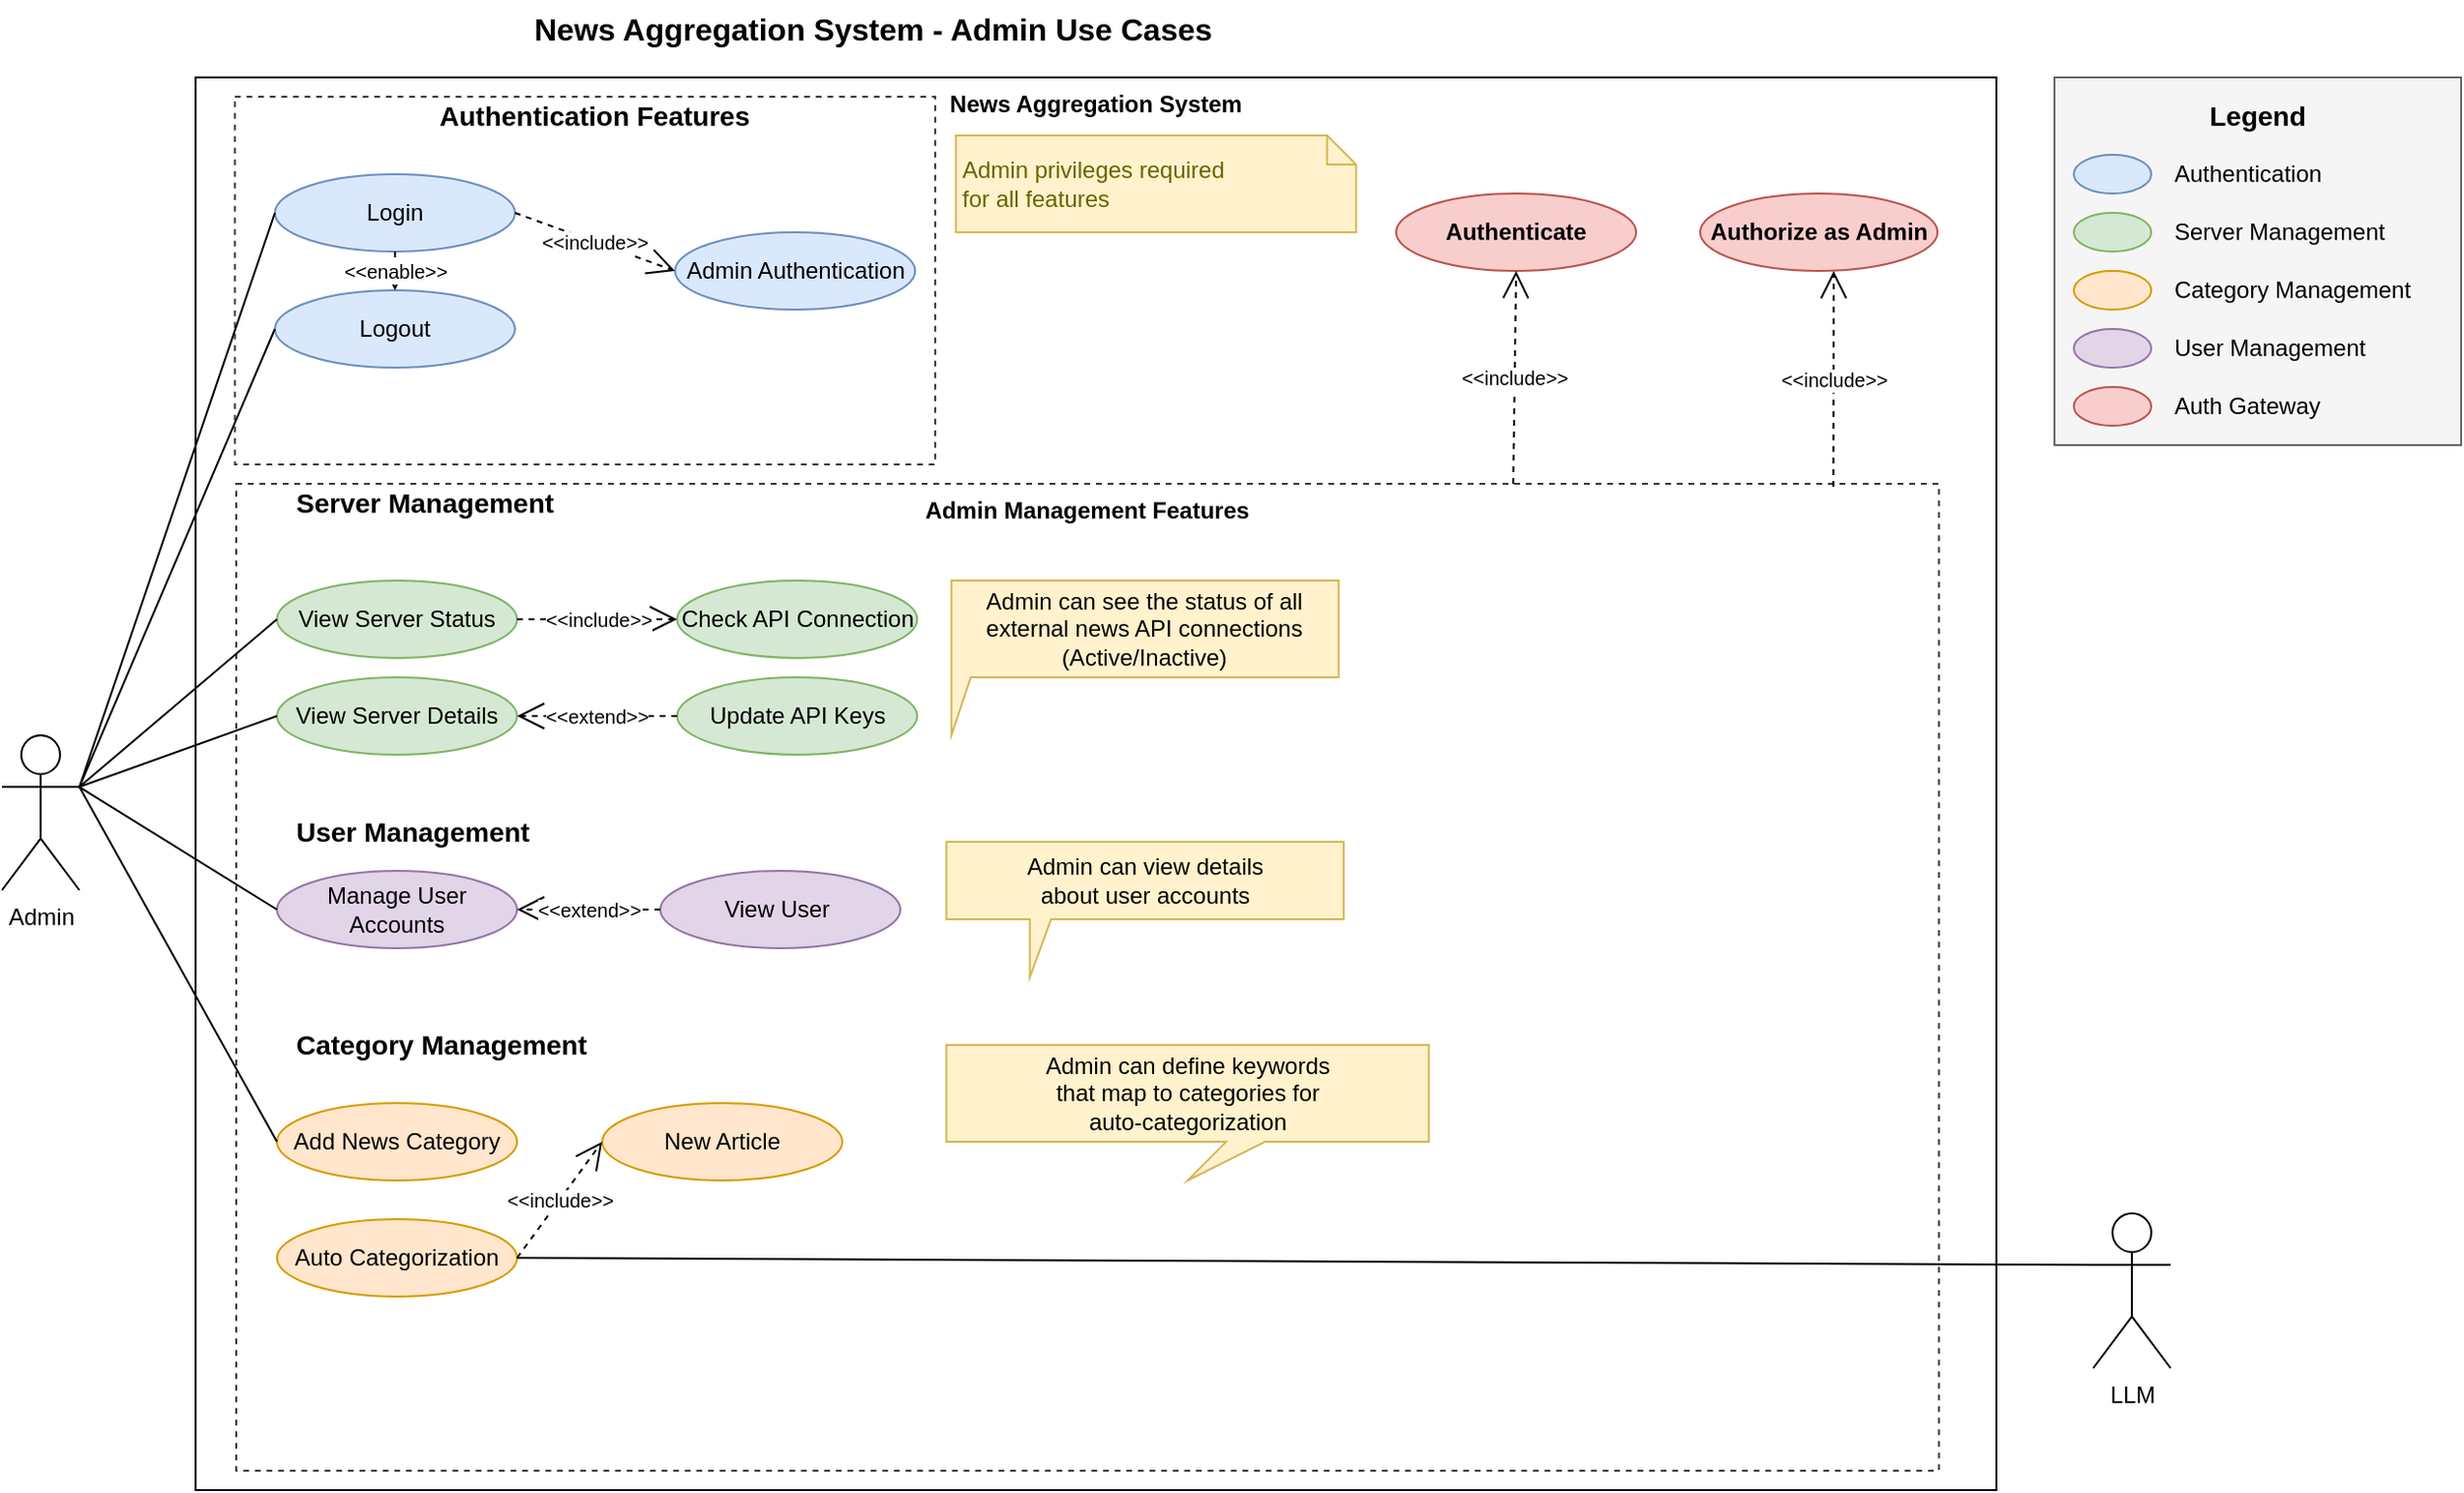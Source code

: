 <mxfile>
    <diagram id="prXP3yVRkw-bXfKzo3PY" name="Admin Use Cases">
        <mxGraphModel dx="967" dy="500" grid="1" gridSize="10" guides="1" tooltips="1" connect="1" arrows="1" fold="1" page="1" pageScale="1" pageWidth="1100" pageHeight="850" background="none" math="0" shadow="0">
            <root>
                <mxCell id="0"/>
                <mxCell id="1" parent="0"/>
                <mxCell id="2" value="News Aggregation System - Admin Use Cases" style="text;html=1;strokeColor=none;fillColor=none;align=center;verticalAlign=middle;whiteSpace=wrap;rounded=0;fontSize=16;fontStyle=1" parent="1" vertex="1">
                    <mxGeometry x="350" y="20" width="400" height="30" as="geometry"/>
                </mxCell>
                <mxCell id="3" value="" style="rounded=0;whiteSpace=wrap;html=1;fillColor=#f5f5f5;strokeColor=#666666;fontColor=#333333;" parent="1" vertex="1">
                    <mxGeometry x="1160" y="60" width="210" height="190" as="geometry"/>
                </mxCell>
                <mxCell id="4" value="Legend" style="text;html=1;strokeColor=none;fillColor=none;align=center;verticalAlign=middle;whiteSpace=wrap;rounded=0;fontSize=14;fontStyle=1" parent="1" vertex="1">
                    <mxGeometry x="1160" y="65" width="210" height="30" as="geometry"/>
                </mxCell>
                <mxCell id="5" value="" style="ellipse;whiteSpace=wrap;html=1;fillColor=#dae8fc;strokeColor=#6c8ebf;" parent="1" vertex="1">
                    <mxGeometry x="1170" y="100" width="40" height="20" as="geometry"/>
                </mxCell>
                <mxCell id="6" value="Authentication" style="text;html=1;strokeColor=none;fillColor=none;align=left;verticalAlign=middle;whiteSpace=wrap;rounded=0;" parent="1" vertex="1">
                    <mxGeometry x="1220" y="100" width="130" height="20" as="geometry"/>
                </mxCell>
                <mxCell id="7" value="" style="ellipse;whiteSpace=wrap;html=1;fillColor=#d5e8d4;strokeColor=#82b366;" parent="1" vertex="1">
                    <mxGeometry x="1170" y="130" width="40" height="20" as="geometry"/>
                </mxCell>
                <mxCell id="8" value="Server Management" style="text;html=1;strokeColor=none;fillColor=none;align=left;verticalAlign=middle;whiteSpace=wrap;rounded=0;" parent="1" vertex="1">
                    <mxGeometry x="1220" y="130" width="130" height="20" as="geometry"/>
                </mxCell>
                <mxCell id="9" value="" style="ellipse;whiteSpace=wrap;html=1;fillColor=#ffe6cc;strokeColor=#d79b00;" parent="1" vertex="1">
                    <mxGeometry x="1170" y="160" width="40" height="20" as="geometry"/>
                </mxCell>
                <mxCell id="10" value="Category Management" style="text;html=1;strokeColor=none;fillColor=none;align=left;verticalAlign=middle;whiteSpace=wrap;rounded=0;" parent="1" vertex="1">
                    <mxGeometry x="1220" y="160" width="130" height="20" as="geometry"/>
                </mxCell>
                <mxCell id="11" value="" style="ellipse;whiteSpace=wrap;html=1;fillColor=#e1d5e7;strokeColor=#9673a6;" parent="1" vertex="1">
                    <mxGeometry x="1170" y="190" width="40" height="20" as="geometry"/>
                </mxCell>
                <mxCell id="12" value="User Management" style="text;html=1;strokeColor=none;fillColor=none;align=left;verticalAlign=middle;whiteSpace=wrap;rounded=0;" parent="1" vertex="1">
                    <mxGeometry x="1220" y="190" width="130" height="20" as="geometry"/>
                </mxCell>
                <mxCell id="13" value="" style="ellipse;whiteSpace=wrap;html=1;fillColor=#f8cecc;strokeColor=#b85450;" parent="1" vertex="1">
                    <mxGeometry x="1170" y="220" width="40" height="20" as="geometry"/>
                </mxCell>
                <mxCell id="14" value="Auth Gateway" style="text;html=1;strokeColor=none;fillColor=none;align=left;verticalAlign=middle;whiteSpace=wrap;rounded=0;" parent="1" vertex="1">
                    <mxGeometry x="1220" y="220" width="130" height="20" as="geometry"/>
                </mxCell>
                <mxCell id="20" value="Admin" style="shape=umlActor;verticalLabelPosition=bottom;verticalAlign=top;html=1;outlineConnect=0;" parent="1" vertex="1">
                    <mxGeometry x="100" y="400" width="40" height="80" as="geometry"/>
                </mxCell>
                <mxCell id="30" value="News Aggregation System" style="shape=rect;html=1;verticalAlign=top;fontStyle=1;whiteSpace=wrap;align=center;fillColor=none;strokeWidth=1;container=1;" parent="1" vertex="1">
                    <mxGeometry x="200" y="60" width="930" height="730" as="geometry"/>
                </mxCell>
                <mxCell id="110" value="" style="shape=rect;html=1;verticalAlign=top;fontStyle=1;whiteSpace=wrap;align=center;fillColor=none;strokeColor=#36393d;container=1;dashed=1;" parent="30" vertex="1">
                    <mxGeometry x="20.297" y="10" width="361.667" height="190" as="geometry"/>
                </mxCell>
                <mxCell id="31" value="Authentication Features" style="text;html=1;strokeColor=none;fillColor=none;align=left;verticalAlign=middle;whiteSpace=wrap;rounded=0;fontSize=14;fontStyle=1" parent="110" vertex="1">
                    <mxGeometry x="103.333" width="175.667" height="20" as="geometry"/>
                </mxCell>
                <mxCell id="33" value="&lt;span style=&quot;color: rgb(0, 0, 0);&quot;&gt;Login&lt;/span&gt;" style="ellipse;whiteSpace=wrap;html=1;fillColor=#dae8fc;strokeColor=#6c8ebf;" parent="110" vertex="1">
                    <mxGeometry x="20.667" y="40" width="124.0" height="40" as="geometry"/>
                </mxCell>
                <mxCell id="150" value="Logout" style="ellipse;whiteSpace=wrap;html=1;fillColor=#dae8fc;strokeColor=#6c8ebf;" parent="110" vertex="1">
                    <mxGeometry x="20.67" y="100" width="124" height="40" as="geometry"/>
                </mxCell>
                <mxCell id="35" value="Admin Authentication" style="ellipse;whiteSpace=wrap;html=1;fillColor=#dae8fc;strokeColor=#6c8ebf;" parent="110" vertex="1">
                    <mxGeometry x="227.333" y="70" width="124.0" height="40" as="geometry"/>
                </mxCell>
                <mxCell id="37" value="&lt;font style=&quot;font-size: 10px;&quot;&gt;&amp;lt;&amp;lt;include&amp;gt;&amp;gt;&lt;/font&gt;" style="endArrow=open;endSize=12;dashed=1;html=1;fontSize=10;exitX=1;exitY=0.5;exitDx=0;exitDy=0;entryX=0;entryY=0.5;entryDx=0;entryDy=0;" parent="110" source="33" target="35" edge="1">
                    <mxGeometry width="160" relative="1" as="geometry"/>
                </mxCell>
                <mxCell id="151" value="&lt;font style=&quot;font-size: 10px;&quot;&gt;&amp;lt;&amp;lt;enable&amp;gt;&amp;gt;&lt;/font&gt;" style="endArrow=open;endSize=12;dashed=1;html=1;fontSize=10;exitX=0.5;exitY=1;exitDx=0;exitDy=0;entryX=0.5;entryY=0;entryDx=0;entryDy=0;" parent="110" source="33" target="150" edge="1">
                    <mxGeometry width="160" relative="1" as="geometry"/>
                </mxCell>
                <mxCell id="111" value="Admin Management Features" style="shape=rect;html=1;verticalAlign=top;fontStyle=1;whiteSpace=wrap;align=center;fillColor=none;strokeColor=#36393d;container=1;dashed=1;" parent="30" vertex="1">
                    <mxGeometry x="21" y="210" width="879.33" height="510" as="geometry"/>
                </mxCell>
                <mxCell id="40" value="Server Management" style="text;html=1;strokeColor=none;fillColor=none;align=left;verticalAlign=middle;whiteSpace=wrap;rounded=0;fontSize=14;fontStyle=1" parent="111" vertex="1">
                    <mxGeometry x="29.311" width="249.144" height="20" as="geometry"/>
                </mxCell>
                <mxCell id="90" value="Admin can see the status of all&#xa;external news API connections&#xa;(Active/Inactive)" style="shape=callout;whiteSpace=wrap;html=1;perimeter=calloutPerimeter;size=30;position=0;base=10;fillColor=#fff2cc;strokeColor=#d6b656;align=center;position2=0;rotation=0;" parent="111" vertex="1">
                    <mxGeometry x="369.33" y="50" width="200" height="80" as="geometry"/>
                </mxCell>
                <mxCell id="60" value="User Management" style="text;html=1;strokeColor=none;fillColor=none;align=left;verticalAlign=middle;whiteSpace=wrap;rounded=0;fontSize=14;fontStyle=1" parent="111" vertex="1">
                    <mxGeometry x="29.311" y="170" width="249.144" height="20" as="geometry"/>
                </mxCell>
                <mxCell id="70" value="Category Management" style="text;html=1;strokeColor=none;fillColor=none;align=left;verticalAlign=middle;whiteSpace=wrap;rounded=0;fontSize=14;fontStyle=1" parent="111" vertex="1">
                    <mxGeometry x="29.311" y="280" width="249.144" height="20" as="geometry"/>
                </mxCell>
                <mxCell id="91" value="Admin can define keywords&#xa;that map to categories for&#xa;auto-categorization" style="shape=callout;whiteSpace=wrap;html=1;perimeter=calloutPerimeter;size=20;position=0.58;base=20;fillColor=#fff2cc;strokeColor=#d6b656;align=center;" parent="111" vertex="1">
                    <mxGeometry x="366.74" y="290" width="249.14" height="70" as="geometry"/>
                </mxCell>
                <mxCell id="92" value="Admin can view details&lt;br&gt;about user accounts" style="shape=callout;whiteSpace=wrap;html=1;perimeter=calloutPerimeter;position2=0.21;size=30;position=0.21;base=11;fillColor=#fff2cc;strokeColor=#d6b656;align=center;" parent="111" vertex="1">
                    <mxGeometry x="366.74" y="185" width="205.18" height="70" as="geometry"/>
                </mxCell>
                <mxCell id="71" value="Add News Category" style="ellipse;whiteSpace=wrap;html=1;fillColor=#ffe6cc;strokeColor=#d79b00;" parent="111" vertex="1">
                    <mxGeometry x="21.033" y="320" width="124.0" height="40" as="geometry"/>
                </mxCell>
                <mxCell id="61" value="Manage User Accounts" style="ellipse;whiteSpace=wrap;html=1;fillColor=#e1d5e7;strokeColor=#9673a6;" parent="111" vertex="1">
                    <mxGeometry x="21.033" y="200" width="124.0" height="40" as="geometry"/>
                </mxCell>
                <mxCell id="63" value="View User&amp;nbsp;" style="ellipse;whiteSpace=wrap;html=1;fillColor=#e1d5e7;strokeColor=#9673a6;" parent="111" vertex="1">
                    <mxGeometry x="219" y="200" width="124" height="40" as="geometry"/>
                </mxCell>
                <mxCell id="65" value="&lt;font style=&quot;font-size: 10px;&quot;&gt;&amp;lt;&amp;lt;extend&amp;gt;&amp;gt;&lt;/font&gt;" style="endArrow=open;endSize=12;dashed=1;html=1;fontSize=10;exitX=0;exitY=0.5;exitDx=0;exitDy=0;entryX=1;entryY=0.5;entryDx=0;entryDy=0;" parent="111" source="63" target="61" edge="1">
                    <mxGeometry width="160" relative="1" as="geometry"/>
                </mxCell>
                <mxCell id="42" value="View Server Details" style="ellipse;whiteSpace=wrap;html=1;fillColor=#d5e8d4;strokeColor=#82b366;" parent="111" vertex="1">
                    <mxGeometry x="21.033" y="100" width="124.0" height="40" as="geometry"/>
                </mxCell>
                <mxCell id="44" value="Update API Keys" style="ellipse;whiteSpace=wrap;html=1;fillColor=#d5e8d4;strokeColor=#82b366;" parent="111" vertex="1">
                    <mxGeometry x="227.7" y="100" width="124" height="40" as="geometry"/>
                </mxCell>
                <mxCell id="76" value="&lt;font style=&quot;font-size: 10px;&quot;&gt;&amp;lt;&amp;lt;extend&amp;gt;&amp;gt;&lt;/font&gt;" style="endArrow=open;endSize=12;dashed=1;html=1;fontSize=10;exitX=0;exitY=0.5;exitDx=0;exitDy=0;entryX=1;entryY=0.5;entryDx=0;entryDy=0;" parent="111" source="44" target="42" edge="1">
                    <mxGeometry width="160" relative="1" as="geometry">
                        <mxPoint x="227.7" y="480" as="targetPoint"/>
                    </mxGeometry>
                </mxCell>
                <mxCell id="41" value="View Server Status" style="ellipse;whiteSpace=wrap;html=1;fillColor=#d5e8d4;strokeColor=#82b366;" parent="111" vertex="1">
                    <mxGeometry x="21.033" y="50" width="124.0" height="40" as="geometry"/>
                </mxCell>
                <mxCell id="48" value="Check API Connection" style="ellipse;whiteSpace=wrap;html=1;fillColor=#d5e8d4;strokeColor=#82b366;" parent="111" vertex="1">
                    <mxGeometry x="227.7" y="50" width="124" height="40" as="geometry"/>
                </mxCell>
                <mxCell id="49" value="&lt;font style=&quot;font-size: 10px;&quot;&gt;&amp;lt;&amp;lt;include&amp;gt;&amp;gt;&lt;/font&gt;" style="endArrow=open;endSize=12;dashed=1;html=1;fontSize=10;exitX=1;exitY=0.5;exitDx=0;exitDy=0;entryX=0;entryY=0.5;entryDx=0;entryDy=0;" parent="111" source="41" target="48" edge="1">
                    <mxGeometry width="160" relative="1" as="geometry"/>
                </mxCell>
                <mxCell id="152" value="Auto Categorization" style="ellipse;whiteSpace=wrap;html=1;fillColor=#ffe6cc;strokeColor=#d79b00;" parent="111" vertex="1">
                    <mxGeometry x="21.033" y="380" width="124.0" height="40" as="geometry"/>
                </mxCell>
                <mxCell id="153" value="New Article" style="ellipse;whiteSpace=wrap;html=1;fillColor=#ffe6cc;strokeColor=#d79b00;" parent="111" vertex="1">
                    <mxGeometry x="189.003" y="320" width="124.0" height="40" as="geometry"/>
                </mxCell>
                <mxCell id="154" value="&lt;font style=&quot;font-size: 10px;&quot;&gt;&amp;lt;&amp;lt;include&amp;gt;&amp;gt;&lt;/font&gt;" style="endArrow=open;endSize=12;dashed=1;html=1;fontSize=10;exitX=1;exitY=0.5;exitDx=0;exitDy=0;entryX=0;entryY=0.5;entryDx=0;entryDy=0;" parent="111" source="152" target="153" edge="1">
                    <mxGeometry width="160" relative="1" as="geometry">
                        <mxPoint x="155" y="80" as="sourcePoint"/>
                        <mxPoint x="238" y="80" as="targetPoint"/>
                    </mxGeometry>
                </mxCell>
                <mxCell id="50" value="Admin privileges required&#xa;for all features" style="shape=note;strokeWidth=1;fontSize=12;size=15;whiteSpace=wrap;html=1;fillColor=#fff2cc;strokeColor=#d6b656;fontColor=#666600;align=left;spacing=3;" parent="30" vertex="1">
                    <mxGeometry x="392.67" y="30" width="206.67" height="50" as="geometry"/>
                </mxCell>
                <mxCell id="122" value="Authenticate" style="ellipse;whiteSpace=wrap;html=1;fillColor=#f8cecc;strokeColor=#b85450;fontStyle=1" parent="30" vertex="1">
                    <mxGeometry x="620" y="60" width="124" height="40" as="geometry"/>
                </mxCell>
                <mxCell id="124" value="Authorize as Admin" style="ellipse;whiteSpace=wrap;html=1;fillColor=#f8cecc;strokeColor=#b85450;fontStyle=1" parent="30" vertex="1">
                    <mxGeometry x="777" y="60" width="122.63" height="40" as="geometry"/>
                </mxCell>
                <mxCell id="128" value="&lt;font style=&quot;font-size: 10px;&quot;&gt;&amp;lt;&amp;lt;include&amp;gt;&amp;gt;&lt;/font&gt;" style="endArrow=open;endSize=12;dashed=1;html=1;fontSize=10;exitX=0.75;exitY=0;exitDx=0;exitDy=0;entryX=0.5;entryY=1;entryDx=0;entryDy=0;" parent="30" source="111" target="122" edge="1">
                    <mxGeometry width="160" relative="1" as="geometry">
                        <mxPoint x="175.667" y="90" as="sourcePoint"/>
                        <mxPoint x="258.333" y="90" as="targetPoint"/>
                    </mxGeometry>
                </mxCell>
                <mxCell id="131" value="&lt;font style=&quot;font-size: 10px;&quot;&gt;&amp;lt;&amp;lt;include&amp;gt;&amp;gt;&lt;/font&gt;" style="endArrow=open;endSize=12;dashed=1;html=1;fontSize=10;exitX=0.938;exitY=0.003;exitDx=0;exitDy=0;entryX=0.5;entryY=1;entryDx=0;entryDy=0;exitPerimeter=0;" parent="30" source="111" edge="1">
                    <mxGeometry width="160" relative="1" as="geometry">
                        <mxPoint x="846" y="180" as="sourcePoint"/>
                        <mxPoint x="846" y="100" as="targetPoint"/>
                    </mxGeometry>
                </mxCell>
                <mxCell id="100" value="" style="endArrow=none;html=1;entryX=0;entryY=0.5;entryDx=0;entryDy=0;exitX=1;exitY=0.333;exitDx=0;exitDy=0;exitPerimeter=0;" parent="1" source="20" target="33" edge="1">
                    <mxGeometry width="50" height="50" relative="1" as="geometry"/>
                </mxCell>
                <mxCell id="101" value="" style="endArrow=none;html=1;entryX=0;entryY=0.5;entryDx=0;entryDy=0;exitX=1;exitY=0.333;exitDx=0;exitDy=0;exitPerimeter=0;" parent="1" source="20" target="150" edge="1">
                    <mxGeometry width="50" height="50" relative="1" as="geometry"/>
                </mxCell>
                <mxCell id="102" value="" style="endArrow=none;html=1;entryX=0;entryY=0.5;entryDx=0;entryDy=0;exitX=1;exitY=0.333;exitDx=0;exitDy=0;exitPerimeter=0;" parent="1" source="20" target="41" edge="1">
                    <mxGeometry width="50" height="50" relative="1" as="geometry"/>
                </mxCell>
                <mxCell id="103" value="" style="endArrow=none;html=1;entryX=0;entryY=0.5;entryDx=0;entryDy=0;exitX=1;exitY=0.333;exitDx=0;exitDy=0;exitPerimeter=0;" parent="1" source="20" target="42" edge="1">
                    <mxGeometry width="50" height="50" relative="1" as="geometry"/>
                </mxCell>
                <mxCell id="105" value="" style="endArrow=none;html=1;entryX=0;entryY=0.5;entryDx=0;entryDy=0;exitX=1;exitY=0.333;exitDx=0;exitDy=0;exitPerimeter=0;" parent="1" source="20" target="61" edge="1">
                    <mxGeometry width="50" height="50" relative="1" as="geometry"/>
                </mxCell>
                <mxCell id="106" value="" style="endArrow=none;html=1;entryX=0;entryY=0.5;entryDx=0;entryDy=0;exitX=1;exitY=0.333;exitDx=0;exitDy=0;exitPerimeter=0;" parent="1" source="20" target="71" edge="1">
                    <mxGeometry width="50" height="50" relative="1" as="geometry"/>
                </mxCell>
                <mxCell id="156" style="edgeStyle=none;html=1;exitX=0;exitY=0.333;exitDx=0;exitDy=0;exitPerimeter=0;entryX=1;entryY=0.5;entryDx=0;entryDy=0;endArrow=none;endFill=0;" parent="1" source="155" target="152" edge="1">
                    <mxGeometry relative="1" as="geometry"/>
                </mxCell>
                <mxCell id="155" value="LLM" style="shape=umlActor;verticalLabelPosition=bottom;verticalAlign=top;html=1;outlineConnect=0;" parent="1" vertex="1">
                    <mxGeometry x="1180" y="647" width="40" height="80" as="geometry"/>
                </mxCell>
            </root>
        </mxGraphModel>
    </diagram>
</mxfile>